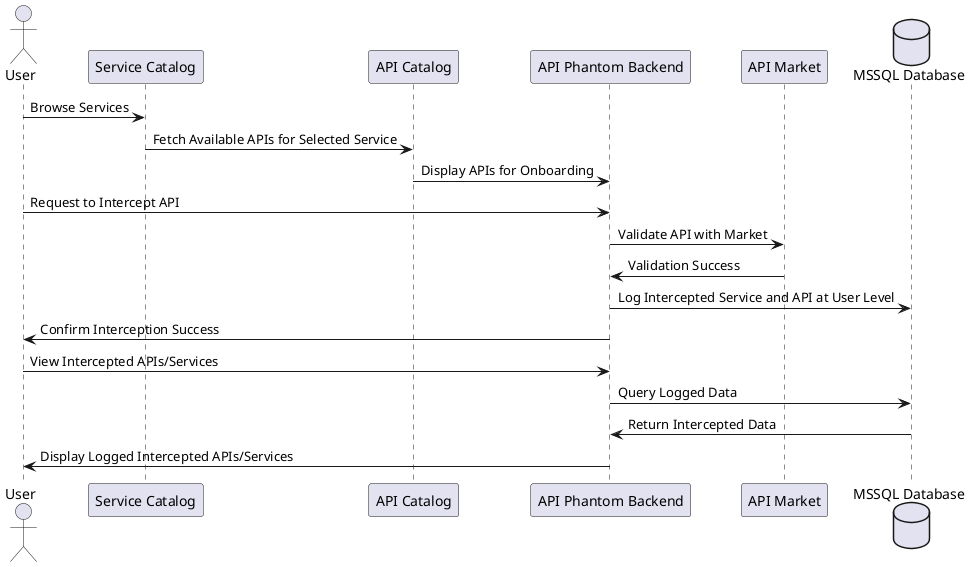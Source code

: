 @startuml
actor User
participant "Service Catalog" as ServiceCatalog
participant "API Catalog" as ApiCatalog
participant "API Phantom Backend" as Backend
participant "API Market" as ApiMarket
database "MSSQL Database" as Database

User -> ServiceCatalog: Browse Services
ServiceCatalog -> ApiCatalog: Fetch Available APIs for Selected Service
ApiCatalog -> Backend: Display APIs for Onboarding
User -> Backend: Request to Intercept API
Backend -> ApiMarket: Validate API with Market
ApiMarket -> Backend: Validation Success
Backend -> Database: Log Intercepted Service and API at User Level
Backend -> User: Confirm Interception Success

User -> Backend: View Intercepted APIs/Services
Backend -> Database: Query Logged Data
Database -> Backend: Return Intercepted Data
Backend -> User: Display Logged Intercepted APIs/Services
@enduml